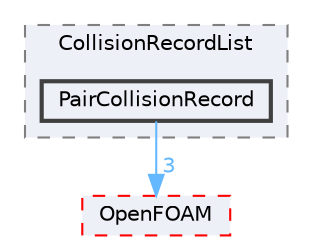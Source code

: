 digraph "src/lagrangian/intermediate/parcels/Templates/CollidingParcel/CollisionRecordList/PairCollisionRecord"
{
 // LATEX_PDF_SIZE
  bgcolor="transparent";
  edge [fontname=Helvetica,fontsize=10,labelfontname=Helvetica,labelfontsize=10];
  node [fontname=Helvetica,fontsize=10,shape=box,height=0.2,width=0.4];
  compound=true
  subgraph clusterdir_dae8fc5c31387a08d81c17f3a94706cb {
    graph [ bgcolor="#edf0f7", pencolor="grey50", label="CollisionRecordList", fontname=Helvetica,fontsize=10 style="filled,dashed", URL="dir_dae8fc5c31387a08d81c17f3a94706cb.html",tooltip=""]
  dir_9c0f60b1627696c6fa31f6530ff8fc78 [label="PairCollisionRecord", fillcolor="#edf0f7", color="grey25", style="filled,bold", URL="dir_9c0f60b1627696c6fa31f6530ff8fc78.html",tooltip=""];
  }
  dir_c5473ff19b20e6ec4dfe5c310b3778a8 [label="OpenFOAM", fillcolor="#edf0f7", color="red", style="filled,dashed", URL="dir_c5473ff19b20e6ec4dfe5c310b3778a8.html",tooltip=""];
  dir_9c0f60b1627696c6fa31f6530ff8fc78->dir_c5473ff19b20e6ec4dfe5c310b3778a8 [headlabel="3", labeldistance=1.5 headhref="dir_002769_002695.html" href="dir_002769_002695.html" color="steelblue1" fontcolor="steelblue1"];
}
